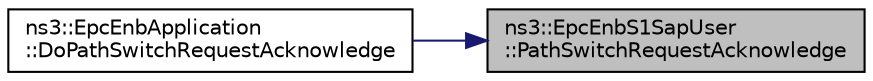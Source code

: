 digraph "ns3::EpcEnbS1SapUser::PathSwitchRequestAcknowledge"
{
 // LATEX_PDF_SIZE
  edge [fontname="Helvetica",fontsize="10",labelfontname="Helvetica",labelfontsize="10"];
  node [fontname="Helvetica",fontsize="10",shape=record];
  rankdir="RL";
  Node1 [label="ns3::EpcEnbS1SapUser\l::PathSwitchRequestAcknowledge",height=0.2,width=0.4,color="black", fillcolor="grey75", style="filled", fontcolor="black",tooltip="request a path switch acknowledge"];
  Node1 -> Node2 [dir="back",color="midnightblue",fontsize="10",style="solid",fontname="Helvetica"];
  Node2 [label="ns3::EpcEnbApplication\l::DoPathSwitchRequestAcknowledge",height=0.2,width=0.4,color="black", fillcolor="white", style="filled",URL="$classns3_1_1_epc_enb_application.html#a19d5434b52b3e1705b5d5ae342c6d2a2",tooltip="Path Switch Request Acknowledge."];
}
